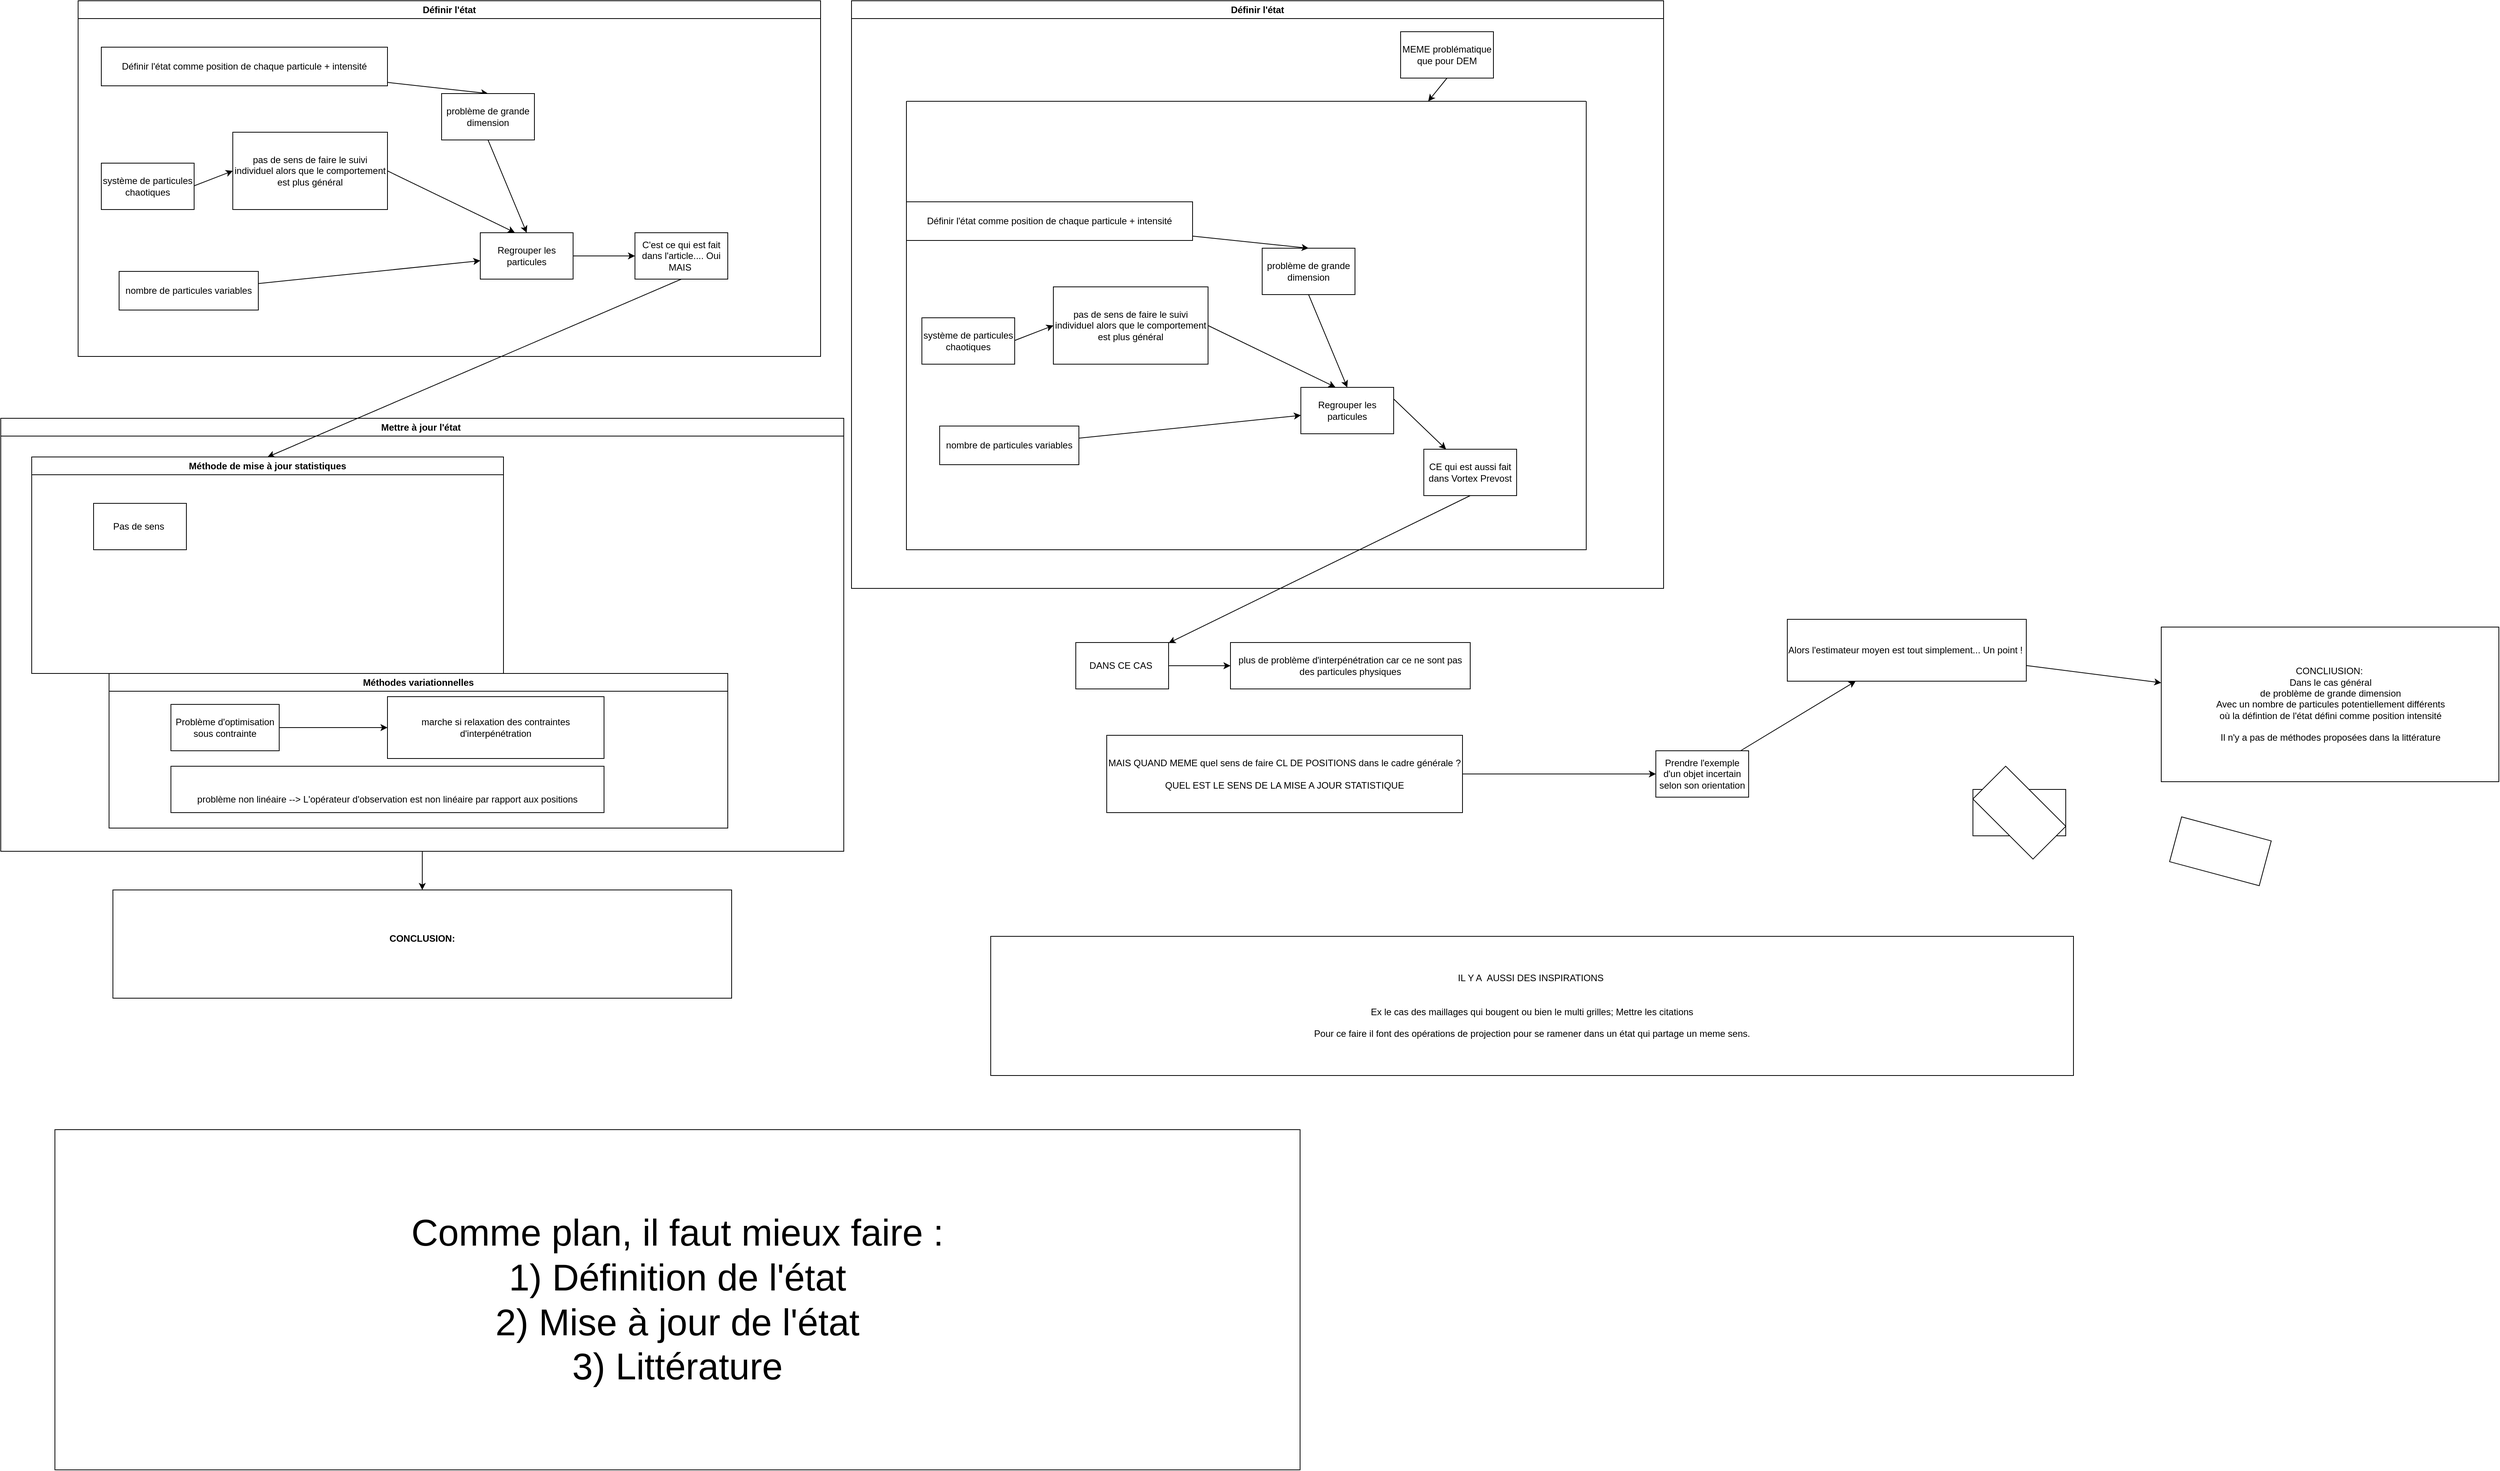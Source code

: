 <mxfile>
    <diagram id="Dyl52zyOloZnfWm2gOkl" name="Page-1">
        <mxGraphModel dx="1042" dy="378" grid="1" gridSize="10" guides="1" tooltips="1" connect="1" arrows="1" fold="1" page="1" pageScale="1" pageWidth="827" pageHeight="1169" math="0" shadow="0">
            <root>
                <mxCell id="0"/>
                <mxCell id="1" parent="0"/>
                <mxCell id="9" value="Définir l'état" style="swimlane;whiteSpace=wrap;html=1;" parent="1" vertex="1">
                    <mxGeometry x="170" y="10" width="960" height="460" as="geometry"/>
                </mxCell>
                <mxCell id="7" value="" style="edgeStyle=none;html=1;entryX=0;entryY=0.5;entryDx=0;entryDy=0;" parent="9" target="12" edge="1">
                    <mxGeometry relative="1" as="geometry">
                        <mxPoint x="150" y="239.38" as="sourcePoint"/>
                        <mxPoint x="200" y="239.38" as="targetPoint"/>
                    </mxGeometry>
                </mxCell>
                <mxCell id="22" value="" style="edgeStyle=none;html=1;" parent="9" source="2" target="21" edge="1">
                    <mxGeometry relative="1" as="geometry"/>
                </mxCell>
                <mxCell id="2" value="nombre de particules variables" style="rounded=0;whiteSpace=wrap;html=1;" parent="9" vertex="1">
                    <mxGeometry x="53" y="350" width="180" height="50" as="geometry"/>
                </mxCell>
                <mxCell id="11" value="système de particules chaotiques" style="rounded=0;whiteSpace=wrap;html=1;" parent="9" vertex="1">
                    <mxGeometry x="30" y="210" width="120" height="60" as="geometry"/>
                </mxCell>
                <mxCell id="23" style="edgeStyle=none;html=1;exitX=1;exitY=0.5;exitDx=0;exitDy=0;entryX=0.372;entryY=-0.005;entryDx=0;entryDy=0;entryPerimeter=0;" parent="9" source="12" target="21" edge="1">
                    <mxGeometry relative="1" as="geometry"/>
                </mxCell>
                <mxCell id="12" value="pas de sens de faire le suivi individuel alors que le comportement est plus général" style="whiteSpace=wrap;html=1;rounded=0;" parent="9" vertex="1">
                    <mxGeometry x="200" y="170" width="200" height="100" as="geometry"/>
                </mxCell>
                <mxCell id="28" style="edgeStyle=none;html=1;entryX=0.5;entryY=0;entryDx=0;entryDy=0;" parent="9" source="14" target="27" edge="1">
                    <mxGeometry relative="1" as="geometry"/>
                </mxCell>
                <mxCell id="14" value="Définir l'état comme position de chaque particule + intensité" style="rounded=0;whiteSpace=wrap;html=1;" parent="9" vertex="1">
                    <mxGeometry x="30" y="60" width="370" height="50" as="geometry"/>
                </mxCell>
                <mxCell id="31" value="" style="edgeStyle=none;html=1;" parent="9" source="21" target="30" edge="1">
                    <mxGeometry relative="1" as="geometry"/>
                </mxCell>
                <mxCell id="21" value="Regrouper les particules" style="whiteSpace=wrap;html=1;rounded=0;" parent="9" vertex="1">
                    <mxGeometry x="520" y="300" width="120" height="60" as="geometry"/>
                </mxCell>
                <mxCell id="29" style="edgeStyle=none;html=1;exitX=0.5;exitY=1;exitDx=0;exitDy=0;entryX=0.5;entryY=0;entryDx=0;entryDy=0;" parent="9" source="27" target="21" edge="1">
                    <mxGeometry relative="1" as="geometry"/>
                </mxCell>
                <mxCell id="27" value="problème de grande dimension" style="rounded=0;whiteSpace=wrap;html=1;" parent="9" vertex="1">
                    <mxGeometry x="470" y="120" width="120" height="60" as="geometry"/>
                </mxCell>
                <mxCell id="30" value="C'est ce qui est fait dans l'article.... Oui MAIS&amp;nbsp;" style="whiteSpace=wrap;html=1;rounded=0;" parent="9" vertex="1">
                    <mxGeometry x="720" y="300" width="120" height="60" as="geometry"/>
                </mxCell>
                <mxCell id="73" value="" style="edgeStyle=none;html=1;" parent="1" source="15" target="72" edge="1">
                    <mxGeometry relative="1" as="geometry"/>
                </mxCell>
                <mxCell id="15" value="Mettre à jour l'état&amp;nbsp;" style="swimlane;whiteSpace=wrap;html=1;" parent="1" vertex="1">
                    <mxGeometry x="70" y="550" width="1090" height="560" as="geometry"/>
                </mxCell>
                <mxCell id="17" value="Méthodes variationnelles" style="swimlane;whiteSpace=wrap;html=1;startSize=23;" parent="15" vertex="1">
                    <mxGeometry x="140" y="330" width="800" height="200" as="geometry"/>
                </mxCell>
                <mxCell id="20" value="" style="edgeStyle=none;html=1;" parent="17" source="16" target="19" edge="1">
                    <mxGeometry relative="1" as="geometry"/>
                </mxCell>
                <mxCell id="16" value="Problème d'optimisation sous contrainte" style="rounded=0;whiteSpace=wrap;html=1;" parent="17" vertex="1">
                    <mxGeometry x="80" y="40" width="140" height="60" as="geometry"/>
                </mxCell>
                <mxCell id="19" value="marche si relaxation des contraintes d'interpénétration" style="whiteSpace=wrap;html=1;rounded=0;" parent="17" vertex="1">
                    <mxGeometry x="360" y="30" width="280" height="80" as="geometry"/>
                </mxCell>
                <mxCell id="226" value="&lt;font style=&quot;font-size: 12px;&quot;&gt;problème non linéaire --&amp;gt; L'opérateur d'observation est non linéaire par rapport aux positions&lt;/font&gt;" style="rounded=0;whiteSpace=wrap;html=1;fontSize=48;" parent="17" vertex="1">
                    <mxGeometry x="80" y="120" width="560" height="60" as="geometry"/>
                </mxCell>
                <mxCell id="18" value="Méthode de mise à jour statistiques" style="swimlane;whiteSpace=wrap;html=1;" parent="15" vertex="1">
                    <mxGeometry x="40" y="50" width="610" height="280" as="geometry"/>
                </mxCell>
                <mxCell id="34" value="Pas de sens&amp;nbsp;" style="rounded=0;whiteSpace=wrap;html=1;" parent="18" vertex="1">
                    <mxGeometry x="80" y="60" width="120" height="60" as="geometry"/>
                </mxCell>
                <mxCell id="33" value="" style="endArrow=classic;html=1;exitX=0.5;exitY=1;exitDx=0;exitDy=0;entryX=0.5;entryY=0;entryDx=0;entryDy=0;" parent="1" source="30" target="18" edge="1">
                    <mxGeometry width="50" height="50" relative="1" as="geometry">
                        <mxPoint x="370" y="670" as="sourcePoint"/>
                        <mxPoint x="420" y="620" as="targetPoint"/>
                    </mxGeometry>
                </mxCell>
                <mxCell id="36" value="Définir l'état" style="swimlane;whiteSpace=wrap;html=1;" parent="1" vertex="1">
                    <mxGeometry x="1170" y="10" width="1050" height="760" as="geometry"/>
                </mxCell>
                <mxCell id="50" value="MEME problématique que pour DEM" style="rounded=0;whiteSpace=wrap;html=1;" parent="36" vertex="1">
                    <mxGeometry x="710" y="40" width="120" height="60" as="geometry"/>
                </mxCell>
                <mxCell id="52" value="" style="swimlane;startSize=0;" parent="36" vertex="1">
                    <mxGeometry x="71" y="130" width="879" height="580" as="geometry"/>
                </mxCell>
                <mxCell id="37" value="" style="edgeStyle=none;html=1;entryX=0;entryY=0.5;entryDx=0;entryDy=0;" parent="52" target="42" edge="1">
                    <mxGeometry relative="1" as="geometry">
                        <mxPoint x="140" y="309.38" as="sourcePoint"/>
                        <mxPoint x="190" y="309.38" as="targetPoint"/>
                    </mxGeometry>
                </mxCell>
                <mxCell id="39" value="nombre de particules variables" style="rounded=0;whiteSpace=wrap;html=1;" parent="52" vertex="1">
                    <mxGeometry x="43" y="420" width="180" height="50" as="geometry"/>
                </mxCell>
                <mxCell id="40" value="système de particules chaotiques" style="rounded=0;whiteSpace=wrap;html=1;" parent="52" vertex="1">
                    <mxGeometry x="20" y="280" width="120" height="60" as="geometry"/>
                </mxCell>
                <mxCell id="42" value="pas de sens de faire le suivi individuel alors que le comportement est plus général" style="whiteSpace=wrap;html=1;rounded=0;" parent="52" vertex="1">
                    <mxGeometry x="190" y="240" width="200" height="100" as="geometry"/>
                </mxCell>
                <mxCell id="46" value="Regrouper les particules" style="whiteSpace=wrap;html=1;rounded=0;" parent="52" vertex="1">
                    <mxGeometry x="510" y="370" width="120" height="60" as="geometry"/>
                </mxCell>
                <mxCell id="38" value="" style="edgeStyle=none;html=1;" parent="52" source="39" target="46" edge="1">
                    <mxGeometry relative="1" as="geometry"/>
                </mxCell>
                <mxCell id="41" style="edgeStyle=none;html=1;exitX=1;exitY=0.5;exitDx=0;exitDy=0;entryX=0.372;entryY=-0.005;entryDx=0;entryDy=0;entryPerimeter=0;" parent="52" source="42" target="46" edge="1">
                    <mxGeometry relative="1" as="geometry"/>
                </mxCell>
                <mxCell id="47" style="edgeStyle=none;html=1;exitX=0.5;exitY=1;exitDx=0;exitDy=0;entryX=0.5;entryY=0;entryDx=0;entryDy=0;" parent="52" source="48" target="46" edge="1">
                    <mxGeometry relative="1" as="geometry"/>
                </mxCell>
                <mxCell id="48" value="problème de grande dimension" style="rounded=0;whiteSpace=wrap;html=1;" parent="52" vertex="1">
                    <mxGeometry x="460" y="190" width="120" height="60" as="geometry"/>
                </mxCell>
                <mxCell id="44" value="Définir l'état comme position de chaque particule + intensité" style="rounded=0;whiteSpace=wrap;html=1;" parent="52" vertex="1">
                    <mxGeometry y="130" width="370" height="50" as="geometry"/>
                </mxCell>
                <mxCell id="43" style="edgeStyle=none;html=1;entryX=0.5;entryY=0;entryDx=0;entryDy=0;" parent="52" source="44" target="48" edge="1">
                    <mxGeometry relative="1" as="geometry"/>
                </mxCell>
                <mxCell id="51" value="" style="endArrow=classic;html=1;exitX=0.5;exitY=1;exitDx=0;exitDy=0;" parent="36" source="50" target="52" edge="1">
                    <mxGeometry width="50" height="50" relative="1" as="geometry">
                        <mxPoint x="260" y="540" as="sourcePoint"/>
                        <mxPoint x="670" y="130" as="targetPoint"/>
                    </mxGeometry>
                </mxCell>
                <mxCell id="56" value="CE qui est aussi fait dans Vortex Prevost" style="rounded=0;whiteSpace=wrap;html=1;" parent="1" vertex="1">
                    <mxGeometry x="1910" y="590" width="120" height="60" as="geometry"/>
                </mxCell>
                <mxCell id="55" value="" style="endArrow=classic;html=1;exitX=1;exitY=0.25;exitDx=0;exitDy=0;" parent="1" source="46" target="56" edge="1">
                    <mxGeometry width="50" height="50" relative="1" as="geometry">
                        <mxPoint x="1920" y="670" as="sourcePoint"/>
                        <mxPoint x="1970" y="620" as="targetPoint"/>
                    </mxGeometry>
                </mxCell>
                <mxCell id="57" value="" style="endArrow=classic;html=1;exitX=0.5;exitY=1;exitDx=0;exitDy=0;" parent="1" source="56" target="58" edge="1">
                    <mxGeometry width="50" height="50" relative="1" as="geometry">
                        <mxPoint x="1430" y="540" as="sourcePoint"/>
                        <mxPoint x="1520" y="870" as="targetPoint"/>
                    </mxGeometry>
                </mxCell>
                <mxCell id="60" value="" style="edgeStyle=none;html=1;" parent="1" source="58" target="59" edge="1">
                    <mxGeometry relative="1" as="geometry"/>
                </mxCell>
                <mxCell id="58" value="DANS CE CAS&amp;nbsp;" style="rounded=0;whiteSpace=wrap;html=1;" parent="1" vertex="1">
                    <mxGeometry x="1460" y="840" width="120" height="60" as="geometry"/>
                </mxCell>
                <mxCell id="59" value="plus de problème d'interpénétration car ce ne sont pas des particules physiques" style="whiteSpace=wrap;html=1;rounded=0;" parent="1" vertex="1">
                    <mxGeometry x="1660" y="840" width="310" height="60" as="geometry"/>
                </mxCell>
                <mxCell id="66" value="" style="edgeStyle=none;html=1;" parent="1" source="64" target="65" edge="1">
                    <mxGeometry relative="1" as="geometry"/>
                </mxCell>
                <mxCell id="64" value="MAIS QUAND MEME quel sens de faire CL DE POSITIONS dans le cadre générale ?&lt;br&gt;&lt;br&gt;QUEL EST LE SENS DE LA MISE A JOUR STATISTIQUE" style="rounded=0;whiteSpace=wrap;html=1;" parent="1" vertex="1">
                    <mxGeometry x="1500" y="960" width="460" height="100" as="geometry"/>
                </mxCell>
                <mxCell id="68" value="" style="edgeStyle=none;html=1;" parent="1" source="65" target="67" edge="1">
                    <mxGeometry relative="1" as="geometry"/>
                </mxCell>
                <mxCell id="65" value="Prendre l'exemple d'un objet incertain selon son orientation" style="whiteSpace=wrap;html=1;rounded=0;" parent="1" vertex="1">
                    <mxGeometry x="2210" y="980" width="120" height="60" as="geometry"/>
                </mxCell>
                <mxCell id="70" value="" style="edgeStyle=none;html=1;" parent="1" source="67" target="69" edge="1">
                    <mxGeometry relative="1" as="geometry"/>
                </mxCell>
                <mxCell id="67" value="Alors l'estimateur moyen est tout simplement... Un point !&amp;nbsp;" style="whiteSpace=wrap;html=1;rounded=0;" parent="1" vertex="1">
                    <mxGeometry x="2380" y="810" width="309" height="80" as="geometry"/>
                </mxCell>
                <mxCell id="69" value="CONCLIUSION:&amp;nbsp;&lt;br&gt;Dans le cas général&lt;br&gt;de problème de grande dimension&lt;br&gt;Avec un nombre de particules potentiellement différents&lt;br&gt;où la défintion de l'état défini comme position intensité&lt;br&gt;&lt;br&gt;Il n'y a pas de méthodes proposées dans la littérature" style="whiteSpace=wrap;html=1;rounded=0;" parent="1" vertex="1">
                    <mxGeometry x="2863.5" y="820" width="436.5" height="200" as="geometry"/>
                </mxCell>
                <mxCell id="72" value="CONCLUSION:&lt;br&gt;&lt;br&gt;" style="whiteSpace=wrap;html=1;fontStyle=1;startSize=23;" parent="1" vertex="1">
                    <mxGeometry x="215" y="1160" width="800" height="140" as="geometry"/>
                </mxCell>
                <mxCell id="74" value="IL Y A&amp;nbsp; AUSSI DES INSPIRATIONS&amp;nbsp;&lt;br&gt;&lt;br&gt;&lt;br&gt;Ex le cas des maillages qui bougent ou bien le multi grilles; Mettre les citations&lt;br&gt;&lt;br&gt;Pour ce faire il font des opérations de projection pour se ramener dans un état qui partage un meme sens." style="rounded=0;whiteSpace=wrap;html=1;" parent="1" vertex="1">
                    <mxGeometry x="1350" y="1220" width="1400" height="180" as="geometry"/>
                </mxCell>
                <mxCell id="224" value="&lt;font style=&quot;font-size: 48px;&quot;&gt;Comme plan, il faut mieux faire :&lt;br&gt;1) Définition de l'état&lt;br&gt;2) Mise à jour de l'état&lt;br&gt;3) Littérature&lt;br&gt;&lt;/font&gt;" style="rounded=0;whiteSpace=wrap;html=1;" parent="1" vertex="1">
                    <mxGeometry x="140" y="1470" width="1610" height="440" as="geometry"/>
                </mxCell>
                <mxCell id="227" value="" style="rounded=0;whiteSpace=wrap;html=1;" vertex="1" parent="1">
                    <mxGeometry x="2620" y="1030" width="120" height="60" as="geometry"/>
                </mxCell>
                <mxCell id="228" value="" style="rounded=0;whiteSpace=wrap;html=1;rotation=45;" vertex="1" parent="1">
                    <mxGeometry x="2625" y="1030" width="110" height="60" as="geometry"/>
                </mxCell>
                <mxCell id="229" value="" style="rounded=0;whiteSpace=wrap;html=1;rotation=15;" vertex="1" parent="1">
                    <mxGeometry x="2880" y="1080" width="120" height="60" as="geometry"/>
                </mxCell>
            </root>
        </mxGraphModel>
    </diagram>
</mxfile>